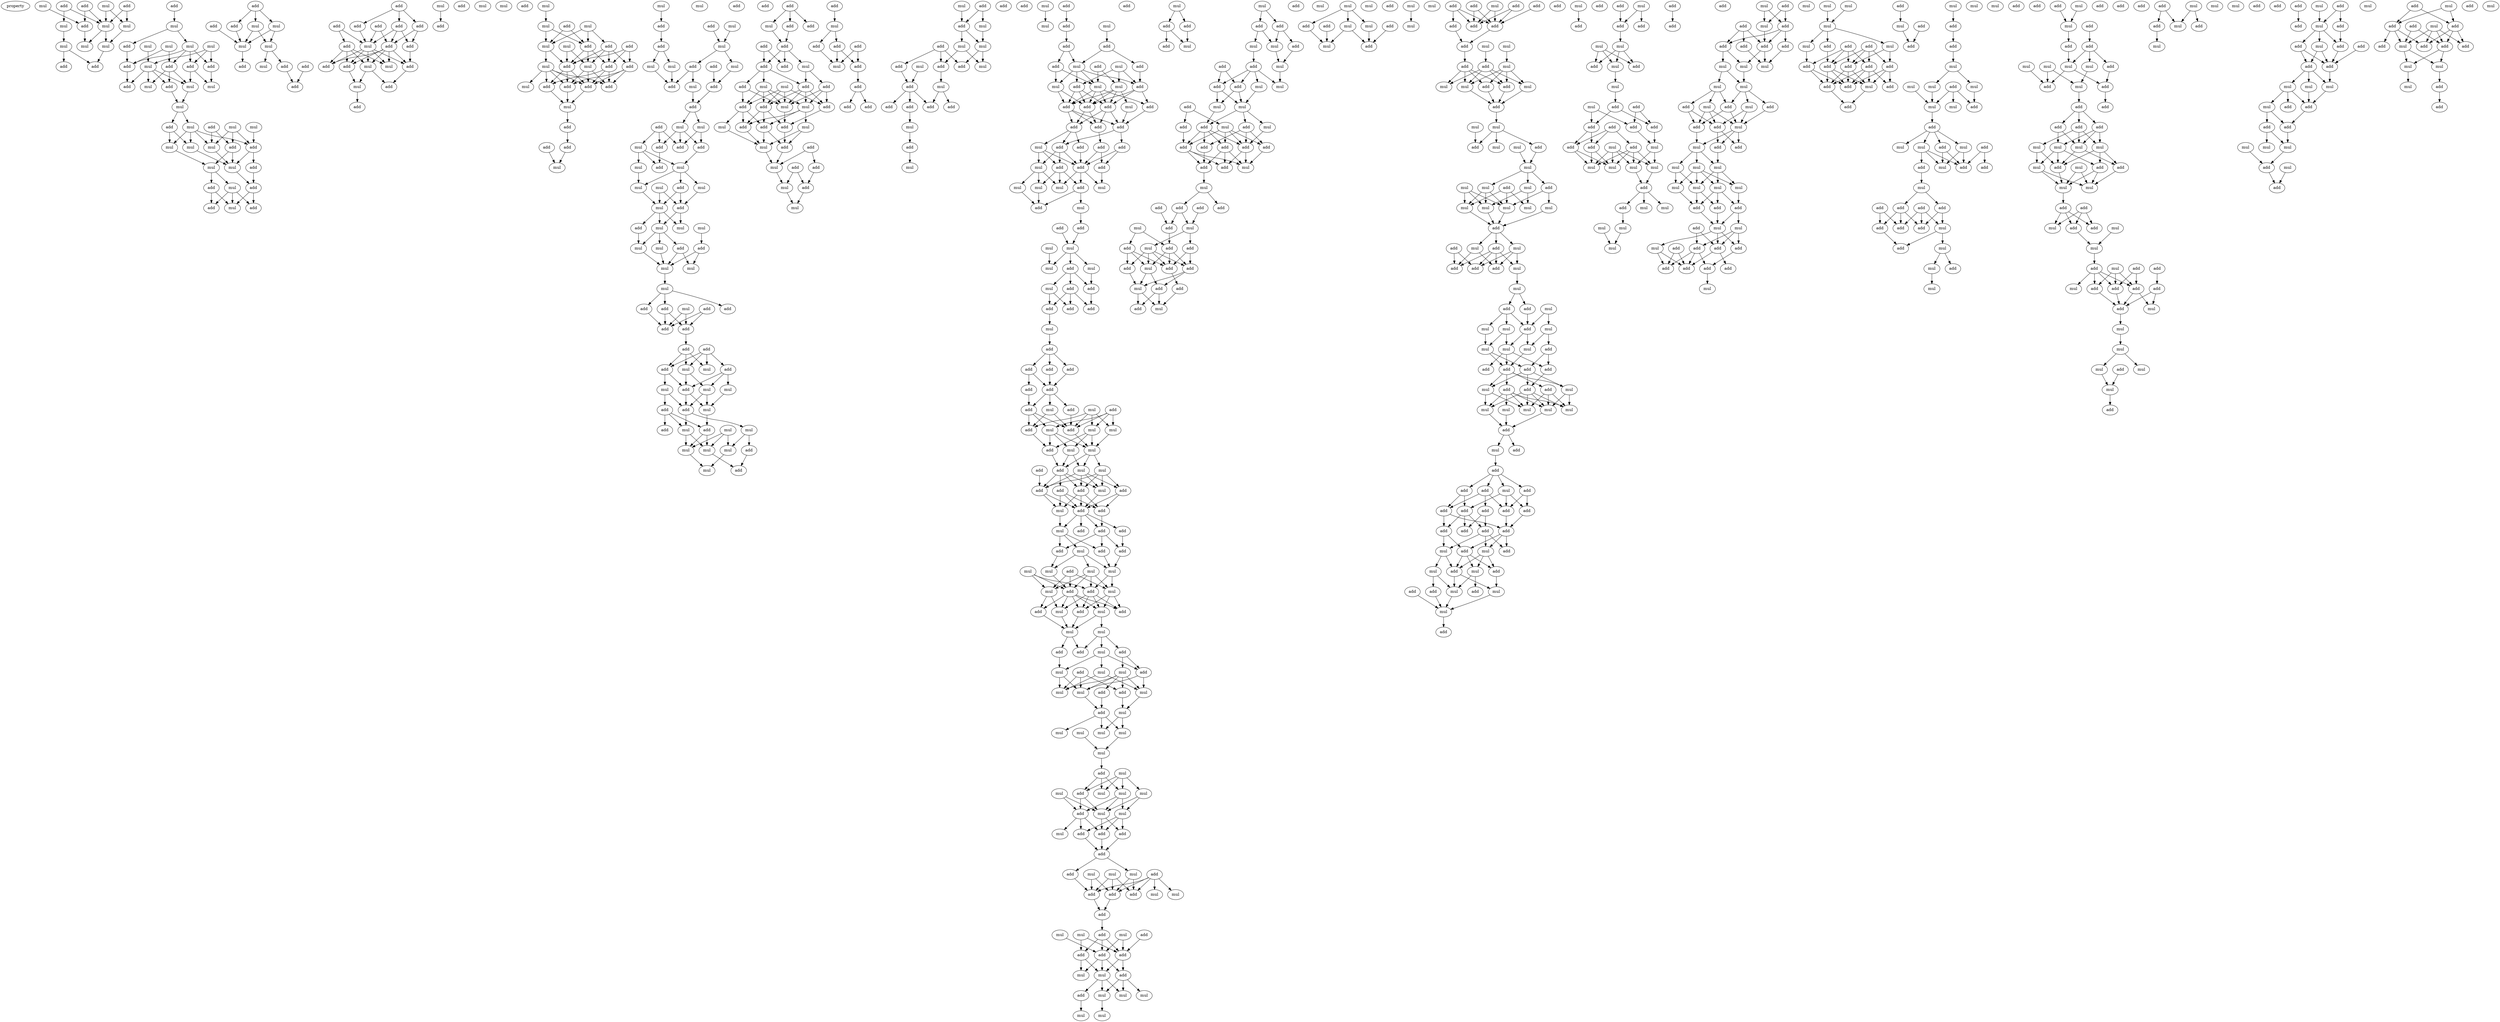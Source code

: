 digraph {
    node [fontcolor=black]
    property [mul=2,lf=1.3]
    0 [ label = mul ];
    1 [ label = add ];
    2 [ label = add ];
    3 [ label = add ];
    4 [ label = mul ];
    5 [ label = add ];
    6 [ label = mul ];
    7 [ label = mul ];
    8 [ label = mul ];
    9 [ label = mul ];
    10 [ label = mul ];
    11 [ label = mul ];
    12 [ label = add ];
    13 [ label = add ];
    14 [ label = add ];
    15 [ label = mul ];
    16 [ label = mul ];
    17 [ label = mul ];
    18 [ label = add ];
    19 [ label = mul ];
    20 [ label = mul ];
    21 [ label = add ];
    22 [ label = add ];
    23 [ label = add ];
    24 [ label = mul ];
    25 [ label = add ];
    26 [ label = mul ];
    27 [ label = mul ];
    28 [ label = add ];
    29 [ label = add ];
    30 [ label = mul ];
    31 [ label = mul ];
    32 [ label = mul ];
    33 [ label = add ];
    34 [ label = mul ];
    35 [ label = add ];
    36 [ label = mul ];
    37 [ label = mul ];
    38 [ label = mul ];
    39 [ label = mul ];
    40 [ label = add ];
    41 [ label = add ];
    42 [ label = mul ];
    43 [ label = add ];
    44 [ label = mul ];
    45 [ label = add ];
    46 [ label = add ];
    47 [ label = mul ];
    48 [ label = add ];
    49 [ label = mul ];
    50 [ label = add ];
    51 [ label = add ];
    52 [ label = mul ];
    53 [ label = add ];
    54 [ label = mul ];
    55 [ label = add ];
    56 [ label = mul ];
    57 [ label = mul ];
    58 [ label = mul ];
    59 [ label = add ];
    60 [ label = add ];
    61 [ label = add ];
    62 [ label = add ];
    63 [ label = add ];
    64 [ label = add ];
    65 [ label = add ];
    66 [ label = add ];
    67 [ label = add ];
    68 [ label = add ];
    69 [ label = mul ];
    70 [ label = add ];
    71 [ label = add ];
    72 [ label = add ];
    73 [ label = mul ];
    74 [ label = add ];
    75 [ label = add ];
    76 [ label = mul ];
    77 [ label = add ];
    78 [ label = mul ];
    79 [ label = add ];
    80 [ label = add ];
    81 [ label = mul ];
    82 [ label = add ];
    83 [ label = add ];
    84 [ label = mul ];
    85 [ label = mul ];
    86 [ label = add ];
    87 [ label = mul ];
    88 [ label = mul ];
    89 [ label = mul ];
    90 [ label = add ];
    91 [ label = add ];
    92 [ label = mul ];
    93 [ label = mul ];
    94 [ label = add ];
    95 [ label = add ];
    96 [ label = add ];
    97 [ label = mul ];
    98 [ label = add ];
    99 [ label = add ];
    100 [ label = mul ];
    101 [ label = add ];
    102 [ label = add ];
    103 [ label = add ];
    104 [ label = add ];
    105 [ label = mul ];
    106 [ label = mul ];
    107 [ label = add ];
    108 [ label = add ];
    109 [ label = add ];
    110 [ label = mul ];
    111 [ label = mul ];
    112 [ label = mul ];
    113 [ label = mul ];
    114 [ label = add ];
    115 [ label = add ];
    116 [ label = mul ];
    117 [ label = add ];
    118 [ label = mul ];
    119 [ label = mul ];
    120 [ label = add ];
    121 [ label = mul ];
    122 [ label = add ];
    123 [ label = mul ];
    124 [ label = add ];
    125 [ label = add ];
    126 [ label = add ];
    127 [ label = add ];
    128 [ label = mul ];
    129 [ label = mul ];
    130 [ label = add ];
    131 [ label = add ];
    132 [ label = add ];
    133 [ label = mul ];
    134 [ label = add ];
    135 [ label = mul ];
    136 [ label = mul ];
    137 [ label = add ];
    138 [ label = mul ];
    139 [ label = mul ];
    140 [ label = mul ];
    141 [ label = add ];
    142 [ label = add ];
    143 [ label = mul ];
    144 [ label = add ];
    145 [ label = mul ];
    146 [ label = mul ];
    147 [ label = mul ];
    148 [ label = add ];
    149 [ label = mul ];
    150 [ label = add ];
    151 [ label = mul ];
    152 [ label = mul ];
    153 [ label = mul ];
    154 [ label = mul ];
    155 [ label = mul ];
    156 [ label = add ];
    157 [ label = add ];
    158 [ label = add ];
    159 [ label = add ];
    160 [ label = add ];
    161 [ label = add ];
    162 [ label = add ];
    163 [ label = add ];
    164 [ label = add ];
    165 [ label = add ];
    166 [ label = mul ];
    167 [ label = mul ];
    168 [ label = mul ];
    169 [ label = add ];
    170 [ label = mul ];
    171 [ label = mul ];
    172 [ label = mul ];
    173 [ label = add ];
    174 [ label = add ];
    175 [ label = add ];
    176 [ label = mul ];
    177 [ label = add ];
    178 [ label = mul ];
    179 [ label = mul ];
    180 [ label = mul ];
    181 [ label = mul ];
    182 [ label = add ];
    183 [ label = mul ];
    184 [ label = mul ];
    185 [ label = add ];
    186 [ label = add ];
    187 [ label = add ];
    188 [ label = add ];
    189 [ label = mul ];
    190 [ label = add ];
    191 [ label = add ];
    192 [ label = add ];
    193 [ label = add ];
    194 [ label = add ];
    195 [ label = mul ];
    196 [ label = add ];
    197 [ label = add ];
    198 [ label = add ];
    199 [ label = mul ];
    200 [ label = mul ];
    201 [ label = add ];
    202 [ label = add ];
    203 [ label = add ];
    204 [ label = mul ];
    205 [ label = mul ];
    206 [ label = add ];
    207 [ label = mul ];
    208 [ label = mul ];
    209 [ label = add ];
    210 [ label = add ];
    211 [ label = add ];
    212 [ label = mul ];
    213 [ label = add ];
    214 [ label = add ];
    215 [ label = mul ];
    216 [ label = add ];
    217 [ label = mul ];
    218 [ label = add ];
    219 [ label = mul ];
    220 [ label = add ];
    221 [ label = mul ];
    222 [ label = add ];
    223 [ label = add ];
    224 [ label = add ];
    225 [ label = mul ];
    226 [ label = add ];
    227 [ label = add ];
    228 [ label = add ];
    229 [ label = mul ];
    230 [ label = add ];
    231 [ label = add ];
    232 [ label = add ];
    233 [ label = mul ];
    234 [ label = add ];
    235 [ label = mul ];
    236 [ label = mul ];
    237 [ label = add ];
    238 [ label = mul ];
    239 [ label = add ];
    240 [ label = mul ];
    241 [ label = add ];
    242 [ label = mul ];
    243 [ label = add ];
    244 [ label = add ];
    245 [ label = add ];
    246 [ label = add ];
    247 [ label = add ];
    248 [ label = mul ];
    249 [ label = add ];
    250 [ label = add ];
    251 [ label = add ];
    252 [ label = mul ];
    253 [ label = mul ];
    254 [ label = mul ];
    255 [ label = add ];
    256 [ label = add ];
    257 [ label = mul ];
    258 [ label = add ];
    259 [ label = add ];
    260 [ label = mul ];
    261 [ label = add ];
    262 [ label = mul ];
    263 [ label = add ];
    264 [ label = add ];
    265 [ label = mul ];
    266 [ label = mul ];
    267 [ label = add ];
    268 [ label = add ];
    269 [ label = mul ];
    270 [ label = add ];
    271 [ label = add ];
    272 [ label = mul ];
    273 [ label = add ];
    274 [ label = add ];
    275 [ label = add ];
    276 [ label = add ];
    277 [ label = add ];
    278 [ label = add ];
    279 [ label = add ];
    280 [ label = mul ];
    281 [ label = add ];
    282 [ label = add ];
    283 [ label = add ];
    284 [ label = add ];
    285 [ label = add ];
    286 [ label = mul ];
    287 [ label = mul ];
    288 [ label = mul ];
    289 [ label = mul ];
    290 [ label = add ];
    291 [ label = mul ];
    292 [ label = mul ];
    293 [ label = add ];
    294 [ label = add ];
    295 [ label = add ];
    296 [ label = mul ];
    297 [ label = mul ];
    298 [ label = mul ];
    299 [ label = mul ];
    300 [ label = add ];
    301 [ label = add ];
    302 [ label = mul ];
    303 [ label = add ];
    304 [ label = add ];
    305 [ label = add ];
    306 [ label = add ];
    307 [ label = mul ];
    308 [ label = add ];
    309 [ label = add ];
    310 [ label = add ];
    311 [ label = add ];
    312 [ label = add ];
    313 [ label = add ];
    314 [ label = add ];
    315 [ label = add ];
    316 [ label = mul ];
    317 [ label = mul ];
    318 [ label = add ];
    319 [ label = mul ];
    320 [ label = add ];
    321 [ label = mul ];
    322 [ label = mul ];
    323 [ label = add ];
    324 [ label = add ];
    325 [ label = mul ];
    326 [ label = mul ];
    327 [ label = mul ];
    328 [ label = add ];
    329 [ label = mul ];
    330 [ label = add ];
    331 [ label = add ];
    332 [ label = add ];
    333 [ label = mul ];
    334 [ label = add ];
    335 [ label = add ];
    336 [ label = add ];
    337 [ label = add ];
    338 [ label = mul ];
    339 [ label = add ];
    340 [ label = mul ];
    341 [ label = add ];
    342 [ label = add ];
    343 [ label = add ];
    344 [ label = add ];
    345 [ label = add ];
    346 [ label = mul ];
    347 [ label = mul ];
    348 [ label = mul ];
    349 [ label = mul ];
    350 [ label = add ];
    351 [ label = mul ];
    352 [ label = add ];
    353 [ label = mul ];
    354 [ label = mul ];
    355 [ label = add ];
    356 [ label = mul ];
    357 [ label = add ];
    358 [ label = add ];
    359 [ label = add ];
    360 [ label = mul ];
    361 [ label = mul ];
    362 [ label = mul ];
    363 [ label = add ];
    364 [ label = add ];
    365 [ label = add ];
    366 [ label = mul ];
    367 [ label = mul ];
    368 [ label = add ];
    369 [ label = add ];
    370 [ label = mul ];
    371 [ label = mul ];
    372 [ label = mul ];
    373 [ label = add ];
    374 [ label = mul ];
    375 [ label = mul ];
    376 [ label = add ];
    377 [ label = add ];
    378 [ label = mul ];
    379 [ label = mul ];
    380 [ label = add ];
    381 [ label = mul ];
    382 [ label = mul ];
    383 [ label = mul ];
    384 [ label = mul ];
    385 [ label = add ];
    386 [ label = mul ];
    387 [ label = mul ];
    388 [ label = mul ];
    389 [ label = mul ];
    390 [ label = mul ];
    391 [ label = add ];
    392 [ label = add ];
    393 [ label = mul ];
    394 [ label = mul ];
    395 [ label = add ];
    396 [ label = add ];
    397 [ label = add ];
    398 [ label = mul ];
    399 [ label = add ];
    400 [ label = add ];
    401 [ label = mul ];
    402 [ label = mul ];
    403 [ label = mul ];
    404 [ label = add ];
    405 [ label = add ];
    406 [ label = add ];
    407 [ label = add ];
    408 [ label = mul ];
    409 [ label = mul ];
    410 [ label = add ];
    411 [ label = mul ];
    412 [ label = mul ];
    413 [ label = add ];
    414 [ label = mul ];
    415 [ label = add ];
    416 [ label = add ];
    417 [ label = add ];
    418 [ label = add ];
    419 [ label = mul ];
    420 [ label = mul ];
    421 [ label = add ];
    422 [ label = mul ];
    423 [ label = mul ];
    424 [ label = add ];
    425 [ label = mul ];
    426 [ label = mul ];
    427 [ label = mul ];
    428 [ label = mul ];
    429 [ label = add ];
    430 [ label = add ];
    431 [ label = add ];
    432 [ label = mul ];
    433 [ label = mul ];
    434 [ label = add ];
    435 [ label = add ];
    436 [ label = add ];
    437 [ label = mul ];
    438 [ label = add ];
    439 [ label = mul ];
    440 [ label = mul ];
    441 [ label = add ];
    442 [ label = add ];
    443 [ label = add ];
    444 [ label = mul ];
    445 [ label = add ];
    446 [ label = mul ];
    447 [ label = mul ];
    448 [ label = add ];
    449 [ label = mul ];
    450 [ label = mul ];
    451 [ label = add ];
    452 [ label = mul ];
    453 [ label = add ];
    454 [ label = add ];
    455 [ label = add ];
    456 [ label = add ];
    457 [ label = add ];
    458 [ label = add ];
    459 [ label = add ];
    460 [ label = mul ];
    461 [ label = add ];
    462 [ label = add ];
    463 [ label = mul ];
    464 [ label = mul ];
    465 [ label = add ];
    466 [ label = add ];
    467 [ label = add ];
    468 [ label = add ];
    469 [ label = mul ];
    470 [ label = mul ];
    471 [ label = add ];
    472 [ label = mul ];
    473 [ label = add ];
    474 [ label = add ];
    475 [ label = add ];
    476 [ label = add ];
    477 [ label = add ];
    478 [ label = add ];
    479 [ label = mul ];
    480 [ label = mul ];
    481 [ label = add ];
    482 [ label = add ];
    483 [ label = add ];
    484 [ label = mul ];
    485 [ label = mul ];
    486 [ label = add ];
    487 [ label = add ];
    488 [ label = mul ];
    489 [ label = add ];
    490 [ label = mul ];
    491 [ label = mul ];
    492 [ label = add ];
    493 [ label = mul ];
    494 [ label = add ];
    495 [ label = mul ];
    496 [ label = mul ];
    497 [ label = mul ];
    498 [ label = add ];
    499 [ label = add ];
    500 [ label = mul ];
    501 [ label = add ];
    502 [ label = add ];
    503 [ label = add ];
    504 [ label = add ];
    505 [ label = add ];
    506 [ label = add ];
    507 [ label = mul ];
    508 [ label = mul ];
    509 [ label = mul ];
    510 [ label = add ];
    511 [ label = add ];
    512 [ label = mul ];
    513 [ label = mul ];
    514 [ label = add ];
    515 [ label = mul ];
    516 [ label = add ];
    517 [ label = add ];
    518 [ label = mul ];
    519 [ label = add ];
    520 [ label = mul ];
    521 [ label = mul ];
    522 [ label = mul ];
    523 [ label = add ];
    524 [ label = add ];
    525 [ label = mul ];
    526 [ label = add ];
    527 [ label = mul ];
    528 [ label = add ];
    529 [ label = add ];
    530 [ label = mul ];
    531 [ label = mul ];
    532 [ label = mul ];
    533 [ label = mul ];
    534 [ label = mul ];
    535 [ label = mul ];
    536 [ label = mul ];
    537 [ label = mul ];
    538 [ label = add ];
    539 [ label = add ];
    540 [ label = mul ];
    541 [ label = add ];
    542 [ label = mul ];
    543 [ label = add ];
    544 [ label = add ];
    545 [ label = add ];
    546 [ label = mul ];
    547 [ label = add ];
    548 [ label = mul ];
    549 [ label = add ];
    550 [ label = add ];
    551 [ label = mul ];
    552 [ label = mul ];
    553 [ label = mul ];
    554 [ label = mul ];
    555 [ label = add ];
    556 [ label = mul ];
    557 [ label = add ];
    558 [ label = mul ];
    559 [ label = mul ];
    560 [ label = add ];
    561 [ label = add ];
    562 [ label = add ];
    563 [ label = add ];
    564 [ label = add ];
    565 [ label = mul ];
    566 [ label = add ];
    567 [ label = mul ];
    568 [ label = add ];
    569 [ label = mul ];
    570 [ label = mul ];
    571 [ label = mul ];
    572 [ label = mul ];
    573 [ label = mul ];
    574 [ label = add ];
    575 [ label = mul ];
    576 [ label = add ];
    577 [ label = add ];
    578 [ label = add ];
    579 [ label = add ];
    580 [ label = add ];
    581 [ label = mul ];
    582 [ label = add ];
    583 [ label = add ];
    584 [ label = add ];
    585 [ label = add ];
    586 [ label = add ];
    587 [ label = add ];
    588 [ label = add ];
    589 [ label = add ];
    590 [ label = add ];
    591 [ label = add ];
    592 [ label = mul ];
    593 [ label = mul ];
    594 [ label = add ];
    595 [ label = mul ];
    596 [ label = add ];
    597 [ label = mul ];
    598 [ label = add ];
    599 [ label = add ];
    600 [ label = mul ];
    601 [ label = add ];
    602 [ label = add ];
    603 [ label = mul ];
    604 [ label = mul ];
    605 [ label = add ];
    606 [ label = add ];
    607 [ label = add ];
    608 [ label = mul ];
    609 [ label = add ];
    610 [ label = add ];
    611 [ label = add ];
    612 [ label = add ];
    613 [ label = mul ];
    614 [ label = mul ];
    615 [ label = add ];
    616 [ label = mul ];
    617 [ label = add ];
    618 [ label = mul ];
    619 [ label = mul ];
    620 [ label = add ];
    621 [ label = add ];
    622 [ label = add ];
    623 [ label = add ];
    624 [ label = add ];
    625 [ label = add ];
    626 [ label = add ];
    627 [ label = add ];
    628 [ label = mul ];
    629 [ label = add ];
    630 [ label = mul ];
    631 [ label = mul ];
    632 [ label = mul ];
    633 [ label = mul ];
    634 [ label = mul ];
    635 [ label = add ];
    636 [ label = add ];
    637 [ label = mul ];
    638 [ label = mul ];
    639 [ label = mul ];
    640 [ label = mul ];
    641 [ label = mul ];
    642 [ label = mul ];
    643 [ label = add ];
    644 [ label = add ];
    645 [ label = add ];
    646 [ label = mul ];
    647 [ label = add ];
    648 [ label = add ];
    649 [ label = add ];
    650 [ label = add ];
    651 [ label = mul ];
    652 [ label = mul ];
    653 [ label = mul ];
    654 [ label = mul ];
    655 [ label = mul ];
    656 [ label = mul ];
    657 [ label = mul ];
    658 [ label = add ];
    659 [ label = add ];
    660 [ label = mul ];
    661 [ label = add ];
    662 [ label = add ];
    663 [ label = add ];
    664 [ label = mul ];
    665 [ label = add ];
    666 [ label = mul ];
    667 [ label = add ];
    668 [ label = mul ];
    669 [ label = mul ];
    670 [ label = mul ];
    671 [ label = mul ];
    672 [ label = mul ];
    673 [ label = mul ];
    674 [ label = mul ];
    675 [ label = add ];
    676 [ label = add ];
    677 [ label = add ];
    678 [ label = mul ];
    679 [ label = add ];
    680 [ label = mul ];
    681 [ label = mul ];
    682 [ label = add ];
    683 [ label = add ];
    684 [ label = add ];
    685 [ label = add ];
    686 [ label = add ];
    687 [ label = add ];
    688 [ label = add ];
    689 [ label = add ];
    690 [ label = mul ];
    691 [ label = mul ];
    692 [ label = mul ];
    693 [ label = mul ];
    694 [ label = mul ];
    695 [ label = add ];
    696 [ label = add ];
    697 [ label = add ];
    698 [ label = mul ];
    699 [ label = add ];
    700 [ label = add ];
    701 [ label = add ];
    702 [ label = add ];
    703 [ label = add ];
    704 [ label = add ];
    705 [ label = mul ];
    706 [ label = add ];
    707 [ label = add ];
    708 [ label = add ];
    709 [ label = add ];
    710 [ label = mul ];
    711 [ label = mul ];
    712 [ label = add ];
    713 [ label = mul ];
    714 [ label = add ];
    715 [ label = add ];
    716 [ label = add ];
    717 [ label = mul ];
    718 [ label = mul ];
    719 [ label = mul ];
    720 [ label = mul ];
    721 [ label = add ];
    722 [ label = mul ];
    723 [ label = mul ];
    724 [ label = add ];
    725 [ label = mul ];
    726 [ label = add ];
    727 [ label = mul ];
    728 [ label = add ];
    729 [ label = add ];
    730 [ label = mul ];
    731 [ label = mul ];
    732 [ label = mul ];
    733 [ label = add ];
    734 [ label = add ];
    735 [ label = add ];
    736 [ label = mul ];
    737 [ label = add ];
    738 [ label = add ];
    739 [ label = add ];
    740 [ label = add ];
    741 [ label = add ];
    742 [ label = add ];
    743 [ label = add ];
    744 [ label = add ];
    745 [ label = mul ];
    746 [ label = add ];
    747 [ label = mul ];
    748 [ label = add ];
    749 [ label = mul ];
    750 [ label = add ];
    751 [ label = mul ];
    752 [ label = add ];
    753 [ label = mul ];
    754 [ label = add ];
    755 [ label = mul ];
    756 [ label = add ];
    757 [ label = add ];
    758 [ label = add ];
    759 [ label = add ];
    760 [ label = mul ];
    761 [ label = mul ];
    762 [ label = mul ];
    763 [ label = mul ];
    764 [ label = add ];
    765 [ label = add ];
    766 [ label = mul ];
    767 [ label = add ];
    768 [ label = add ];
    769 [ label = add ];
    770 [ label = add ];
    771 [ label = add ];
    772 [ label = mul ];
    773 [ label = mul ];
    774 [ label = mul ];
    775 [ label = mul ];
    776 [ label = add ];
    777 [ label = add ];
    778 [ label = add ];
    779 [ label = mul ];
    780 [ label = mul ];
    781 [ label = mul ];
    782 [ label = mul ];
    783 [ label = add ];
    784 [ label = add ];
    785 [ label = add ];
    786 [ label = mul ];
    787 [ label = add ];
    788 [ label = add ];
    789 [ label = mul ];
    790 [ label = mul ];
    791 [ label = add ];
    792 [ label = add ];
    793 [ label = mul ];
    794 [ label = add ];
    795 [ label = mul ];
    796 [ label = add ];
    797 [ label = add ];
    798 [ label = add ];
    799 [ label = add ];
    800 [ label = add ];
    801 [ label = mul ];
    802 [ label = mul ];
    803 [ label = mul ];
    804 [ label = add ];
    805 [ label = mul ];
    806 [ label = mul ];
    807 [ label = mul ];
    808 [ label = add ];
    809 [ label = add ];
    810 [ label = add ];
    811 [ label = mul ];
    812 [ label = mul ];
    813 [ label = mul ];
    814 [ label = add ];
    815 [ label = add ];
    816 [ label = mul ];
    817 [ label = add ];
    818 [ label = mul ];
    819 [ label = add ];
    820 [ label = add ];
    821 [ label = add ];
    822 [ label = add ];
    823 [ label = mul ];
    824 [ label = add ];
    825 [ label = mul ];
    826 [ label = add ];
    827 [ label = mul ];
    828 [ label = mul ];
    829 [ label = add ];
    830 [ label = add ];
    831 [ label = add ];
    832 [ label = add ];
    833 [ label = mul ];
    834 [ label = mul ];
    835 [ label = mul ];
    836 [ label = mul ];
    837 [ label = add ];
    838 [ label = add ];
    839 [ label = add ];
    840 [ label = add ];
    841 [ label = mul ];
    842 [ label = mul ];
    843 [ label = mul ];
    844 [ label = add ];
    845 [ label = mul ];
    846 [ label = add ];
    847 [ label = add ];
    848 [ label = mul ];
    849 [ label = add ];
    850 [ label = add ];
    851 [ label = mul ];
    852 [ label = add ];
    853 [ label = add ];
    854 [ label = add ];
    855 [ label = mul ];
    856 [ label = add ];
    857 [ label = add ];
    858 [ label = mul ];
    859 [ label = mul ];
    860 [ label = mul ];
    861 [ label = add ];
    862 [ label = add ];
    863 [ label = add ];
    864 [ label = mul ];
    0 -> 5 [ name = 0 ];
    1 -> 7 [ name = 1 ];
    1 -> 8 [ name = 2 ];
    2 -> 5 [ name = 3 ];
    2 -> 7 [ name = 4 ];
    3 -> 6 [ name = 5 ];
    3 -> 7 [ name = 6 ];
    4 -> 7 [ name = 7 ];
    4 -> 8 [ name = 8 ];
    5 -> 11 [ name = 9 ];
    6 -> 9 [ name = 10 ];
    7 -> 10 [ name = 11 ];
    7 -> 11 [ name = 12 ];
    8 -> 10 [ name = 13 ];
    9 -> 13 [ name = 14 ];
    9 -> 14 [ name = 15 ];
    10 -> 14 [ name = 16 ];
    12 -> 15 [ name = 17 ];
    15 -> 17 [ name = 18 ];
    15 -> 18 [ name = 19 ];
    16 -> 22 [ name = 20 ];
    16 -> 25 [ name = 21 ];
    17 -> 21 [ name = 22 ];
    17 -> 22 [ name = 23 ];
    17 -> 23 [ name = 24 ];
    17 -> 25 [ name = 25 ];
    18 -> 25 [ name = 26 ];
    19 -> 21 [ name = 27 ];
    19 -> 23 [ name = 28 ];
    19 -> 24 [ name = 29 ];
    20 -> 24 [ name = 30 ];
    21 -> 27 [ name = 31 ];
    21 -> 30 [ name = 32 ];
    22 -> 26 [ name = 33 ];
    22 -> 27 [ name = 34 ];
    22 -> 29 [ name = 35 ];
    23 -> 30 [ name = 36 ];
    24 -> 26 [ name = 37 ];
    24 -> 27 [ name = 38 ];
    24 -> 28 [ name = 39 ];
    24 -> 29 [ name = 40 ];
    25 -> 28 [ name = 41 ];
    27 -> 31 [ name = 42 ];
    29 -> 31 [ name = 43 ];
    31 -> 34 [ name = 44 ];
    31 -> 35 [ name = 45 ];
    32 -> 41 [ name = 46 ];
    33 -> 37 [ name = 47 ];
    33 -> 40 [ name = 48 ];
    34 -> 37 [ name = 49 ];
    34 -> 38 [ name = 50 ];
    34 -> 39 [ name = 51 ];
    34 -> 41 [ name = 52 ];
    35 -> 38 [ name = 53 ];
    35 -> 39 [ name = 54 ];
    36 -> 37 [ name = 55 ];
    36 -> 40 [ name = 56 ];
    36 -> 41 [ name = 57 ];
    37 -> 44 [ name = 58 ];
    38 -> 42 [ name = 59 ];
    39 -> 44 [ name = 60 ];
    40 -> 42 [ name = 61 ];
    40 -> 44 [ name = 62 ];
    41 -> 43 [ name = 63 ];
    41 -> 44 [ name = 64 ];
    42 -> 45 [ name = 65 ];
    42 -> 47 [ name = 66 ];
    43 -> 46 [ name = 67 ];
    44 -> 46 [ name = 68 ];
    45 -> 49 [ name = 69 ];
    45 -> 50 [ name = 70 ];
    46 -> 48 [ name = 71 ];
    46 -> 49 [ name = 72 ];
    47 -> 48 [ name = 73 ];
    47 -> 49 [ name = 74 ];
    47 -> 50 [ name = 75 ];
    51 -> 52 [ name = 76 ];
    51 -> 54 [ name = 77 ];
    51 -> 55 [ name = 78 ];
    52 -> 56 [ name = 79 ];
    52 -> 57 [ name = 80 ];
    53 -> 56 [ name = 81 ];
    54 -> 56 [ name = 82 ];
    54 -> 57 [ name = 83 ];
    55 -> 56 [ name = 84 ];
    56 -> 60 [ name = 85 ];
    57 -> 58 [ name = 86 ];
    57 -> 59 [ name = 87 ];
    59 -> 62 [ name = 88 ];
    61 -> 62 [ name = 89 ];
    63 -> 65 [ name = 90 ];
    63 -> 66 [ name = 91 ];
    63 -> 67 [ name = 92 ];
    64 -> 69 [ name = 93 ];
    64 -> 72 [ name = 94 ];
    65 -> 69 [ name = 95 ];
    66 -> 70 [ name = 96 ];
    66 -> 71 [ name = 97 ];
    67 -> 69 [ name = 98 ];
    67 -> 70 [ name = 99 ];
    67 -> 71 [ name = 100 ];
    68 -> 69 [ name = 101 ];
    68 -> 70 [ name = 102 ];
    69 -> 73 [ name = 103 ];
    69 -> 74 [ name = 104 ];
    69 -> 75 [ name = 105 ];
    69 -> 76 [ name = 106 ];
    69 -> 77 [ name = 107 ];
    70 -> 73 [ name = 108 ];
    70 -> 74 [ name = 109 ];
    70 -> 75 [ name = 110 ];
    70 -> 76 [ name = 111 ];
    70 -> 77 [ name = 112 ];
    71 -> 77 [ name = 113 ];
    72 -> 73 [ name = 114 ];
    72 -> 74 [ name = 115 ];
    72 -> 75 [ name = 116 ];
    72 -> 76 [ name = 117 ];
    75 -> 78 [ name = 118 ];
    76 -> 78 [ name = 119 ];
    76 -> 79 [ name = 120 ];
    77 -> 79 [ name = 121 ];
    78 -> 80 [ name = 122 ];
    81 -> 83 [ name = 123 ];
    87 -> 89 [ name = 124 ];
    88 -> 91 [ name = 125 ];
    88 -> 92 [ name = 126 ];
    88 -> 94 [ name = 127 ];
    89 -> 91 [ name = 128 ];
    89 -> 92 [ name = 129 ];
    90 -> 91 [ name = 130 ];
    90 -> 92 [ name = 131 ];
    91 -> 96 [ name = 132 ];
    91 -> 98 [ name = 133 ];
    91 -> 100 [ name = 134 ];
    92 -> 96 [ name = 135 ];
    92 -> 97 [ name = 136 ];
    93 -> 96 [ name = 137 ];
    93 -> 100 [ name = 138 ];
    94 -> 96 [ name = 139 ];
    94 -> 98 [ name = 140 ];
    94 -> 99 [ name = 141 ];
    94 -> 100 [ name = 142 ];
    95 -> 96 [ name = 143 ];
    95 -> 98 [ name = 144 ];
    95 -> 99 [ name = 145 ];
    96 -> 102 [ name = 146 ];
    96 -> 103 [ name = 147 ];
    96 -> 104 [ name = 148 ];
    97 -> 101 [ name = 149 ];
    97 -> 102 [ name = 150 ];
    97 -> 103 [ name = 151 ];
    97 -> 104 [ name = 152 ];
    97 -> 105 [ name = 153 ];
    98 -> 101 [ name = 154 ];
    98 -> 102 [ name = 155 ];
    98 -> 103 [ name = 156 ];
    99 -> 101 [ name = 157 ];
    99 -> 102 [ name = 158 ];
    99 -> 104 [ name = 159 ];
    100 -> 101 [ name = 160 ];
    100 -> 102 [ name = 161 ];
    100 -> 104 [ name = 162 ];
    102 -> 106 [ name = 163 ];
    103 -> 106 [ name = 164 ];
    104 -> 106 [ name = 165 ];
    106 -> 107 [ name = 166 ];
    107 -> 109 [ name = 167 ];
    108 -> 110 [ name = 168 ];
    109 -> 110 [ name = 169 ];
    111 -> 115 [ name = 170 ];
    113 -> 116 [ name = 171 ];
    114 -> 116 [ name = 172 ];
    115 -> 117 [ name = 173 ];
    116 -> 121 [ name = 174 ];
    116 -> 122 [ name = 175 ];
    117 -> 118 [ name = 176 ];
    117 -> 119 [ name = 177 ];
    118 -> 125 [ name = 178 ];
    119 -> 125 [ name = 179 ];
    120 -> 124 [ name = 180 ];
    121 -> 124 [ name = 181 ];
    122 -> 123 [ name = 182 ];
    122 -> 125 [ name = 183 ];
    123 -> 126 [ name = 184 ];
    124 -> 126 [ name = 185 ];
    126 -> 128 [ name = 186 ];
    126 -> 129 [ name = 187 ];
    127 -> 130 [ name = 188 ];
    127 -> 132 [ name = 189 ];
    127 -> 133 [ name = 190 ];
    128 -> 131 [ name = 191 ];
    128 -> 132 [ name = 192 ];
    129 -> 130 [ name = 193 ];
    129 -> 131 [ name = 194 ];
    129 -> 132 [ name = 195 ];
    130 -> 134 [ name = 196 ];
    131 -> 135 [ name = 197 ];
    133 -> 134 [ name = 198 ];
    133 -> 135 [ name = 199 ];
    133 -> 136 [ name = 200 ];
    135 -> 137 [ name = 201 ];
    135 -> 139 [ name = 202 ];
    135 -> 140 [ name = 203 ];
    136 -> 140 [ name = 204 ];
    137 -> 142 [ name = 205 ];
    137 -> 143 [ name = 206 ];
    138 -> 142 [ name = 207 ];
    138 -> 143 [ name = 208 ];
    139 -> 142 [ name = 209 ];
    140 -> 143 [ name = 210 ];
    142 -> 146 [ name = 211 ];
    142 -> 147 [ name = 212 ];
    143 -> 144 [ name = 213 ];
    143 -> 146 [ name = 214 ];
    143 -> 147 [ name = 215 ];
    144 -> 151 [ name = 216 ];
    145 -> 150 [ name = 217 ];
    147 -> 148 [ name = 218 ];
    147 -> 149 [ name = 219 ];
    147 -> 151 [ name = 220 ];
    148 -> 152 [ name = 221 ];
    148 -> 153 [ name = 222 ];
    149 -> 152 [ name = 223 ];
    150 -> 152 [ name = 224 ];
    150 -> 153 [ name = 225 ];
    151 -> 152 [ name = 226 ];
    152 -> 154 [ name = 227 ];
    154 -> 156 [ name = 228 ];
    154 -> 158 [ name = 229 ];
    154 -> 159 [ name = 230 ];
    155 -> 160 [ name = 231 ];
    155 -> 161 [ name = 232 ];
    156 -> 161 [ name = 233 ];
    157 -> 160 [ name = 234 ];
    157 -> 161 [ name = 235 ];
    159 -> 160 [ name = 236 ];
    159 -> 161 [ name = 237 ];
    160 -> 162 [ name = 238 ];
    162 -> 164 [ name = 239 ];
    162 -> 166 [ name = 240 ];
    162 -> 167 [ name = 241 ];
    163 -> 164 [ name = 242 ];
    163 -> 165 [ name = 243 ];
    163 -> 166 [ name = 244 ];
    163 -> 167 [ name = 245 ];
    164 -> 169 [ name = 246 ];
    164 -> 170 [ name = 247 ];
    165 -> 168 [ name = 248 ];
    165 -> 169 [ name = 249 ];
    165 -> 171 [ name = 250 ];
    167 -> 168 [ name = 251 ];
    167 -> 169 [ name = 252 ];
    168 -> 172 [ name = 253 ];
    168 -> 174 [ name = 254 ];
    169 -> 172 [ name = 255 ];
    169 -> 174 [ name = 256 ];
    170 -> 173 [ name = 257 ];
    170 -> 174 [ name = 258 ];
    171 -> 172 [ name = 259 ];
    172 -> 175 [ name = 260 ];
    173 -> 175 [ name = 261 ];
    173 -> 177 [ name = 262 ];
    173 -> 179 [ name = 263 ];
    174 -> 178 [ name = 264 ];
    174 -> 179 [ name = 265 ];
    175 -> 181 [ name = 266 ];
    175 -> 183 [ name = 267 ];
    176 -> 180 [ name = 268 ];
    176 -> 181 [ name = 269 ];
    176 -> 183 [ name = 270 ];
    178 -> 180 [ name = 271 ];
    178 -> 182 [ name = 272 ];
    179 -> 181 [ name = 273 ];
    179 -> 183 [ name = 274 ];
    180 -> 184 [ name = 275 ];
    181 -> 184 [ name = 276 ];
    182 -> 185 [ name = 277 ];
    183 -> 185 [ name = 278 ];
    187 -> 188 [ name = 279 ];
    187 -> 189 [ name = 280 ];
    187 -> 190 [ name = 281 ];
    188 -> 192 [ name = 282 ];
    189 -> 192 [ name = 283 ];
    191 -> 193 [ name = 284 ];
    191 -> 194 [ name = 285 ];
    192 -> 193 [ name = 286 ];
    192 -> 194 [ name = 287 ];
    192 -> 195 [ name = 288 ];
    194 -> 197 [ name = 289 ];
    194 -> 198 [ name = 290 ];
    194 -> 199 [ name = 291 ];
    195 -> 196 [ name = 292 ];
    195 -> 198 [ name = 293 ];
    196 -> 202 [ name = 294 ];
    196 -> 204 [ name = 295 ];
    196 -> 205 [ name = 296 ];
    197 -> 201 [ name = 297 ];
    197 -> 204 [ name = 298 ];
    198 -> 202 [ name = 299 ];
    198 -> 203 [ name = 300 ];
    198 -> 204 [ name = 301 ];
    198 -> 205 [ name = 302 ];
    199 -> 201 [ name = 303 ];
    199 -> 203 [ name = 304 ];
    199 -> 204 [ name = 305 ];
    199 -> 205 [ name = 306 ];
    200 -> 201 [ name = 307 ];
    200 -> 202 [ name = 308 ];
    200 -> 203 [ name = 309 ];
    200 -> 204 [ name = 310 ];
    201 -> 206 [ name = 311 ];
    201 -> 207 [ name = 312 ];
    201 -> 209 [ name = 313 ];
    202 -> 210 [ name = 314 ];
    203 -> 206 [ name = 315 ];
    203 -> 209 [ name = 316 ];
    203 -> 210 [ name = 317 ];
    204 -> 210 [ name = 318 ];
    205 -> 206 [ name = 319 ];
    205 -> 208 [ name = 320 ];
    205 -> 209 [ name = 321 ];
    206 -> 212 [ name = 322 ];
    206 -> 213 [ name = 323 ];
    207 -> 212 [ name = 324 ];
    208 -> 212 [ name = 325 ];
    208 -> 213 [ name = 326 ];
    209 -> 212 [ name = 327 ];
    210 -> 213 [ name = 328 ];
    211 -> 214 [ name = 329 ];
    211 -> 215 [ name = 330 ];
    212 -> 215 [ name = 331 ];
    213 -> 215 [ name = 332 ];
    214 -> 218 [ name = 333 ];
    215 -> 217 [ name = 334 ];
    216 -> 217 [ name = 335 ];
    216 -> 218 [ name = 336 ];
    217 -> 219 [ name = 337 ];
    218 -> 219 [ name = 338 ];
    220 -> 221 [ name = 339 ];
    221 -> 223 [ name = 340 ];
    221 -> 224 [ name = 341 ];
    222 -> 225 [ name = 342 ];
    222 -> 226 [ name = 343 ];
    223 -> 225 [ name = 344 ];
    223 -> 226 [ name = 345 ];
    224 -> 225 [ name = 346 ];
    226 -> 227 [ name = 347 ];
    227 -> 228 [ name = 348 ];
    227 -> 230 [ name = 349 ];
    229 -> 232 [ name = 350 ];
    231 -> 232 [ name = 351 ];
    231 -> 233 [ name = 352 ];
    232 -> 235 [ name = 353 ];
    232 -> 236 [ name = 354 ];
    233 -> 235 [ name = 355 ];
    234 -> 237 [ name = 356 ];
    234 -> 239 [ name = 357 ];
    234 -> 241 [ name = 358 ];
    235 -> 237 [ name = 359 ];
    235 -> 238 [ name = 360 ];
    236 -> 238 [ name = 361 ];
    236 -> 239 [ name = 362 ];
    239 -> 242 [ name = 363 ];
    240 -> 243 [ name = 364 ];
    241 -> 243 [ name = 365 ];
    242 -> 244 [ name = 366 ];
    242 -> 247 [ name = 367 ];
    243 -> 245 [ name = 368 ];
    243 -> 246 [ name = 369 ];
    243 -> 247 [ name = 370 ];
    246 -> 248 [ name = 371 ];
    248 -> 250 [ name = 372 ];
    250 -> 252 [ name = 373 ];
    253 -> 254 [ name = 374 ];
    255 -> 256 [ name = 375 ];
    256 -> 258 [ name = 376 ];
    257 -> 259 [ name = 377 ];
    258 -> 260 [ name = 378 ];
    258 -> 264 [ name = 379 ];
    259 -> 260 [ name = 380 ];
    259 -> 261 [ name = 381 ];
    260 -> 265 [ name = 382 ];
    260 -> 266 [ name = 383 ];
    260 -> 267 [ name = 384 ];
    260 -> 268 [ name = 385 ];
    261 -> 268 [ name = 386 ];
    262 -> 267 [ name = 387 ];
    262 -> 268 [ name = 388 ];
    262 -> 269 [ name = 389 ];
    263 -> 266 [ name = 390 ];
    263 -> 269 [ name = 391 ];
    264 -> 265 [ name = 392 ];
    264 -> 266 [ name = 393 ];
    265 -> 271 [ name = 394 ];
    265 -> 274 [ name = 395 ];
    266 -> 270 [ name = 396 ];
    266 -> 271 [ name = 397 ];
    266 -> 273 [ name = 398 ];
    266 -> 274 [ name = 399 ];
    267 -> 270 [ name = 400 ];
    267 -> 271 [ name = 401 ];
    267 -> 274 [ name = 402 ];
    268 -> 270 [ name = 403 ];
    268 -> 273 [ name = 404 ];
    268 -> 274 [ name = 405 ];
    269 -> 270 [ name = 406 ];
    269 -> 271 [ name = 407 ];
    269 -> 272 [ name = 408 ];
    269 -> 274 [ name = 409 ];
    270 -> 275 [ name = 410 ];
    270 -> 276 [ name = 411 ];
    270 -> 277 [ name = 412 ];
    271 -> 275 [ name = 413 ];
    271 -> 276 [ name = 414 ];
    271 -> 277 [ name = 415 ];
    272 -> 276 [ name = 416 ];
    273 -> 276 [ name = 417 ];
    274 -> 275 [ name = 418 ];
    274 -> 277 [ name = 419 ];
    275 -> 278 [ name = 420 ];
    276 -> 281 [ name = 421 ];
    276 -> 282 [ name = 422 ];
    277 -> 279 [ name = 423 ];
    277 -> 280 [ name = 424 ];
    277 -> 281 [ name = 425 ];
    278 -> 283 [ name = 426 ];
    278 -> 285 [ name = 427 ];
    279 -> 283 [ name = 428 ];
    280 -> 283 [ name = 429 ];
    280 -> 284 [ name = 430 ];
    280 -> 286 [ name = 431 ];
    281 -> 283 [ name = 432 ];
    281 -> 284 [ name = 433 ];
    281 -> 286 [ name = 434 ];
    282 -> 283 [ name = 435 ];
    282 -> 285 [ name = 436 ];
    283 -> 288 [ name = 437 ];
    283 -> 289 [ name = 438 ];
    283 -> 290 [ name = 439 ];
    284 -> 288 [ name = 440 ];
    284 -> 290 [ name = 441 ];
    284 -> 291 [ name = 442 ];
    285 -> 289 [ name = 443 ];
    286 -> 287 [ name = 444 ];
    286 -> 288 [ name = 445 ];
    286 -> 291 [ name = 446 ];
    287 -> 293 [ name = 447 ];
    290 -> 292 [ name = 448 ];
    290 -> 293 [ name = 449 ];
    291 -> 293 [ name = 450 ];
    292 -> 295 [ name = 451 ];
    294 -> 296 [ name = 452 ];
    295 -> 296 [ name = 453 ];
    296 -> 298 [ name = 454 ];
    296 -> 299 [ name = 455 ];
    296 -> 300 [ name = 456 ];
    297 -> 298 [ name = 457 ];
    299 -> 301 [ name = 458 ];
    300 -> 301 [ name = 459 ];
    300 -> 302 [ name = 460 ];
    300 -> 303 [ name = 461 ];
    301 -> 305 [ name = 462 ];
    302 -> 304 [ name = 463 ];
    302 -> 306 [ name = 464 ];
    303 -> 304 [ name = 465 ];
    303 -> 305 [ name = 466 ];
    303 -> 306 [ name = 467 ];
    306 -> 307 [ name = 468 ];
    307 -> 308 [ name = 469 ];
    308 -> 309 [ name = 470 ];
    308 -> 310 [ name = 471 ];
    308 -> 311 [ name = 472 ];
    309 -> 312 [ name = 473 ];
    310 -> 312 [ name = 474 ];
    310 -> 313 [ name = 475 ];
    311 -> 312 [ name = 476 ];
    312 -> 315 [ name = 477 ];
    312 -> 316 [ name = 478 ];
    312 -> 318 [ name = 479 ];
    313 -> 315 [ name = 480 ];
    314 -> 319 [ name = 481 ];
    314 -> 320 [ name = 482 ];
    314 -> 321 [ name = 483 ];
    314 -> 322 [ name = 484 ];
    315 -> 320 [ name = 485 ];
    315 -> 322 [ name = 486 ];
    315 -> 323 [ name = 487 ];
    316 -> 320 [ name = 488 ];
    316 -> 323 [ name = 489 ];
    317 -> 319 [ name = 490 ];
    317 -> 320 [ name = 491 ];
    317 -> 321 [ name = 492 ];
    317 -> 323 [ name = 493 ];
    318 -> 320 [ name = 494 ];
    319 -> 324 [ name = 495 ];
    319 -> 325 [ name = 496 ];
    319 -> 326 [ name = 497 ];
    320 -> 326 [ name = 498 ];
    321 -> 326 [ name = 499 ];
    322 -> 324 [ name = 500 ];
    322 -> 325 [ name = 501 ];
    322 -> 326 [ name = 502 ];
    323 -> 324 [ name = 503 ];
    324 -> 330 [ name = 504 ];
    325 -> 327 [ name = 505 ];
    325 -> 330 [ name = 506 ];
    326 -> 327 [ name = 507 ];
    326 -> 329 [ name = 508 ];
    326 -> 330 [ name = 509 ];
    327 -> 332 [ name = 510 ];
    327 -> 333 [ name = 511 ];
    327 -> 334 [ name = 512 ];
    327 -> 335 [ name = 513 ];
    328 -> 335 [ name = 514 ];
    329 -> 332 [ name = 515 ];
    329 -> 333 [ name = 516 ];
    329 -> 334 [ name = 517 ];
    329 -> 335 [ name = 518 ];
    330 -> 331 [ name = 519 ];
    330 -> 332 [ name = 520 ];
    330 -> 333 [ name = 521 ];
    330 -> 335 [ name = 522 ];
    331 -> 336 [ name = 523 ];
    331 -> 337 [ name = 524 ];
    331 -> 338 [ name = 525 ];
    332 -> 336 [ name = 526 ];
    332 -> 337 [ name = 527 ];
    332 -> 338 [ name = 528 ];
    333 -> 337 [ name = 529 ];
    334 -> 336 [ name = 530 ];
    334 -> 337 [ name = 531 ];
    335 -> 337 [ name = 532 ];
    335 -> 338 [ name = 533 ];
    336 -> 341 [ name = 534 ];
    337 -> 339 [ name = 535 ];
    337 -> 340 [ name = 536 ];
    337 -> 341 [ name = 537 ];
    337 -> 342 [ name = 538 ];
    338 -> 340 [ name = 539 ];
    339 -> 343 [ name = 540 ];
    340 -> 344 [ name = 541 ];
    340 -> 345 [ name = 542 ];
    340 -> 346 [ name = 543 ];
    341 -> 343 [ name = 544 ];
    341 -> 344 [ name = 545 ];
    341 -> 345 [ name = 546 ];
    343 -> 347 [ name = 547 ];
    344 -> 347 [ name = 548 ];
    345 -> 348 [ name = 549 ];
    346 -> 347 [ name = 550 ];
    346 -> 348 [ name = 551 ];
    346 -> 351 [ name = 552 ];
    347 -> 352 [ name = 553 ];
    347 -> 354 [ name = 554 ];
    348 -> 355 [ name = 555 ];
    349 -> 352 [ name = 556 ];
    349 -> 353 [ name = 557 ];
    349 -> 355 [ name = 558 ];
    350 -> 353 [ name = 559 ];
    350 -> 354 [ name = 560 ];
    350 -> 355 [ name = 561 ];
    351 -> 352 [ name = 562 ];
    351 -> 353 [ name = 563 ];
    351 -> 354 [ name = 564 ];
    351 -> 355 [ name = 565 ];
    352 -> 356 [ name = 566 ];
    352 -> 357 [ name = 567 ];
    352 -> 359 [ name = 568 ];
    352 -> 360 [ name = 569 ];
    353 -> 356 [ name = 570 ];
    353 -> 358 [ name = 571 ];
    354 -> 357 [ name = 572 ];
    354 -> 359 [ name = 573 ];
    354 -> 360 [ name = 574 ];
    355 -> 356 [ name = 575 ];
    355 -> 357 [ name = 576 ];
    355 -> 358 [ name = 577 ];
    355 -> 359 [ name = 578 ];
    355 -> 360 [ name = 579 ];
    356 -> 361 [ name = 580 ];
    358 -> 361 [ name = 581 ];
    359 -> 361 [ name = 582 ];
    360 -> 361 [ name = 583 ];
    360 -> 362 [ name = 584 ];
    361 -> 364 [ name = 585 ];
    361 -> 365 [ name = 586 ];
    362 -> 363 [ name = 587 ];
    362 -> 365 [ name = 588 ];
    362 -> 366 [ name = 589 ];
    363 -> 368 [ name = 590 ];
    363 -> 370 [ name = 591 ];
    364 -> 367 [ name = 592 ];
    366 -> 367 [ name = 593 ];
    366 -> 368 [ name = 594 ];
    366 -> 371 [ name = 595 ];
    367 -> 372 [ name = 596 ];
    367 -> 375 [ name = 597 ];
    368 -> 372 [ name = 598 ];
    368 -> 374 [ name = 599 ];
    369 -> 372 [ name = 600 ];
    369 -> 373 [ name = 601 ];
    369 -> 375 [ name = 602 ];
    370 -> 372 [ name = 603 ];
    370 -> 373 [ name = 604 ];
    370 -> 374 [ name = 605 ];
    370 -> 375 [ name = 606 ];
    370 -> 376 [ name = 607 ];
    371 -> 374 [ name = 608 ];
    371 -> 375 [ name = 609 ];
    372 -> 377 [ name = 610 ];
    373 -> 378 [ name = 611 ];
    374 -> 378 [ name = 612 ];
    376 -> 377 [ name = 613 ];
    377 -> 381 [ name = 614 ];
    377 -> 382 [ name = 615 ];
    377 -> 383 [ name = 616 ];
    378 -> 381 [ name = 617 ];
    378 -> 382 [ name = 618 ];
    379 -> 384 [ name = 619 ];
    382 -> 384 [ name = 620 ];
    384 -> 385 [ name = 621 ];
    385 -> 388 [ name = 622 ];
    385 -> 390 [ name = 623 ];
    385 -> 391 [ name = 624 ];
    386 -> 387 [ name = 625 ];
    386 -> 388 [ name = 626 ];
    386 -> 390 [ name = 627 ];
    386 -> 391 [ name = 628 ];
    387 -> 393 [ name = 629 ];
    387 -> 394 [ name = 630 ];
    388 -> 392 [ name = 631 ];
    388 -> 393 [ name = 632 ];
    388 -> 394 [ name = 633 ];
    389 -> 392 [ name = 634 ];
    389 -> 393 [ name = 635 ];
    391 -> 392 [ name = 636 ];
    391 -> 393 [ name = 637 ];
    392 -> 395 [ name = 638 ];
    392 -> 397 [ name = 639 ];
    392 -> 398 [ name = 640 ];
    393 -> 395 [ name = 641 ];
    393 -> 396 [ name = 642 ];
    394 -> 395 [ name = 643 ];
    394 -> 396 [ name = 644 ];
    394 -> 397 [ name = 645 ];
    395 -> 399 [ name = 646 ];
    396 -> 399 [ name = 647 ];
    397 -> 399 [ name = 648 ];
    399 -> 400 [ name = 649 ];
    399 -> 402 [ name = 650 ];
    400 -> 406 [ name = 651 ];
    401 -> 405 [ name = 652 ];
    401 -> 406 [ name = 653 ];
    402 -> 405 [ name = 654 ];
    402 -> 407 [ name = 655 ];
    403 -> 405 [ name = 656 ];
    403 -> 406 [ name = 657 ];
    403 -> 407 [ name = 658 ];
    404 -> 405 [ name = 659 ];
    404 -> 406 [ name = 660 ];
    404 -> 407 [ name = 661 ];
    404 -> 408 [ name = 662 ];
    404 -> 409 [ name = 663 ];
    405 -> 410 [ name = 664 ];
    406 -> 410 [ name = 665 ];
    410 -> 415 [ name = 666 ];
    411 -> 417 [ name = 667 ];
    411 -> 418 [ name = 668 ];
    412 -> 417 [ name = 669 ];
    413 -> 418 [ name = 670 ];
    414 -> 416 [ name = 671 ];
    414 -> 418 [ name = 672 ];
    415 -> 416 [ name = 673 ];
    415 -> 417 [ name = 674 ];
    415 -> 418 [ name = 675 ];
    416 -> 419 [ name = 676 ];
    416 -> 420 [ name = 677 ];
    417 -> 419 [ name = 678 ];
    417 -> 420 [ name = 679 ];
    417 -> 421 [ name = 680 ];
    418 -> 419 [ name = 681 ];
    418 -> 421 [ name = 682 ];
    419 -> 422 [ name = 683 ];
    419 -> 423 [ name = 684 ];
    419 -> 424 [ name = 685 ];
    421 -> 422 [ name = 686 ];
    421 -> 423 [ name = 687 ];
    421 -> 425 [ name = 688 ];
    423 -> 426 [ name = 689 ];
    424 -> 427 [ name = 690 ];
    428 -> 429 [ name = 691 ];
    428 -> 430 [ name = 692 ];
    429 -> 431 [ name = 693 ];
    429 -> 432 [ name = 694 ];
    430 -> 432 [ name = 695 ];
    433 -> 435 [ name = 696 ];
    433 -> 436 [ name = 697 ];
    435 -> 437 [ name = 698 ];
    435 -> 439 [ name = 699 ];
    436 -> 438 [ name = 700 ];
    436 -> 439 [ name = 701 ];
    437 -> 442 [ name = 702 ];
    438 -> 440 [ name = 703 ];
    439 -> 440 [ name = 704 ];
    440 -> 446 [ name = 705 ];
    441 -> 443 [ name = 706 ];
    441 -> 445 [ name = 707 ];
    442 -> 443 [ name = 708 ];
    442 -> 444 [ name = 709 ];
    442 -> 445 [ name = 710 ];
    442 -> 446 [ name = 711 ];
    443 -> 447 [ name = 712 ];
    443 -> 449 [ name = 713 ];
    444 -> 449 [ name = 714 ];
    445 -> 447 [ name = 715 ];
    445 -> 449 [ name = 716 ];
    447 -> 451 [ name = 717 ];
    448 -> 452 [ name = 718 ];
    448 -> 453 [ name = 719 ];
    449 -> 450 [ name = 720 ];
    449 -> 451 [ name = 721 ];
    449 -> 454 [ name = 722 ];
    450 -> 459 [ name = 723 ];
    451 -> 455 [ name = 724 ];
    451 -> 456 [ name = 725 ];
    451 -> 458 [ name = 726 ];
    451 -> 459 [ name = 727 ];
    452 -> 455 [ name = 728 ];
    452 -> 456 [ name = 729 ];
    452 -> 457 [ name = 730 ];
    452 -> 459 [ name = 731 ];
    453 -> 455 [ name = 732 ];
    454 -> 457 [ name = 733 ];
    454 -> 458 [ name = 734 ];
    454 -> 459 [ name = 735 ];
    455 -> 460 [ name = 736 ];
    455 -> 461 [ name = 737 ];
    455 -> 462 [ name = 738 ];
    456 -> 460 [ name = 739 ];
    456 -> 461 [ name = 740 ];
    456 -> 462 [ name = 741 ];
    457 -> 460 [ name = 742 ];
    458 -> 462 [ name = 743 ];
    459 -> 460 [ name = 744 ];
    459 -> 461 [ name = 745 ];
    462 -> 463 [ name = 746 ];
    463 -> 465 [ name = 747 ];
    463 -> 467 [ name = 748 ];
    465 -> 469 [ name = 749 ];
    465 -> 471 [ name = 750 ];
    466 -> 471 [ name = 751 ];
    468 -> 469 [ name = 752 ];
    469 -> 472 [ name = 753 ];
    469 -> 475 [ name = 754 ];
    470 -> 473 [ name = 755 ];
    470 -> 474 [ name = 756 ];
    471 -> 473 [ name = 757 ];
    472 -> 476 [ name = 758 ];
    472 -> 477 [ name = 759 ];
    472 -> 478 [ name = 760 ];
    472 -> 479 [ name = 761 ];
    473 -> 476 [ name = 762 ];
    473 -> 477 [ name = 763 ];
    473 -> 479 [ name = 764 ];
    474 -> 477 [ name = 765 ];
    474 -> 478 [ name = 766 ];
    474 -> 479 [ name = 767 ];
    475 -> 476 [ name = 768 ];
    475 -> 477 [ name = 769 ];
    476 -> 480 [ name = 770 ];
    476 -> 481 [ name = 771 ];
    477 -> 482 [ name = 772 ];
    478 -> 480 [ name = 773 ];
    479 -> 480 [ name = 774 ];
    479 -> 481 [ name = 775 ];
    480 -> 483 [ name = 776 ];
    480 -> 484 [ name = 777 ];
    481 -> 483 [ name = 778 ];
    481 -> 484 [ name = 779 ];
    482 -> 484 [ name = 780 ];
    485 -> 488 [ name = 781 ];
    485 -> 489 [ name = 782 ];
    485 -> 490 [ name = 783 ];
    486 -> 492 [ name = 784 ];
    487 -> 491 [ name = 785 ];
    488 -> 491 [ name = 786 ];
    488 -> 492 [ name = 787 ];
    489 -> 491 [ name = 788 ];
    490 -> 492 [ name = 789 ];
    495 -> 497 [ name = 790 ];
    498 -> 503 [ name = 791 ];
    498 -> 505 [ name = 792 ];
    499 -> 503 [ name = 793 ];
    499 -> 504 [ name = 794 ];
    499 -> 505 [ name = 795 ];
    500 -> 503 [ name = 796 ];
    500 -> 505 [ name = 797 ];
    501 -> 505 [ name = 798 ];
    502 -> 503 [ name = 799 ];
    502 -> 505 [ name = 800 ];
    504 -> 506 [ name = 801 ];
    505 -> 506 [ name = 802 ];
    506 -> 510 [ name = 803 ];
    507 -> 511 [ name = 804 ];
    508 -> 509 [ name = 805 ];
    509 -> 512 [ name = 806 ];
    509 -> 513 [ name = 807 ];
    509 -> 514 [ name = 808 ];
    509 -> 516 [ name = 809 ];
    510 -> 512 [ name = 810 ];
    510 -> 514 [ name = 811 ];
    510 -> 515 [ name = 812 ];
    510 -> 516 [ name = 813 ];
    511 -> 512 [ name = 814 ];
    511 -> 513 [ name = 815 ];
    511 -> 514 [ name = 816 ];
    511 -> 515 [ name = 817 ];
    512 -> 517 [ name = 818 ];
    513 -> 517 [ name = 819 ];
    514 -> 517 [ name = 820 ];
    516 -> 517 [ name = 821 ];
    517 -> 520 [ name = 822 ];
    518 -> 524 [ name = 823 ];
    520 -> 524 [ name = 824 ];
    520 -> 525 [ name = 825 ];
    520 -> 526 [ name = 826 ];
    521 -> 523 [ name = 827 ];
    522 -> 527 [ name = 828 ];
    526 -> 527 [ name = 829 ];
    527 -> 528 [ name = 830 ];
    527 -> 531 [ name = 831 ];
    527 -> 532 [ name = 832 ];
    528 -> 534 [ name = 833 ];
    528 -> 536 [ name = 834 ];
    529 -> 533 [ name = 835 ];
    529 -> 536 [ name = 836 ];
    529 -> 537 [ name = 837 ];
    530 -> 533 [ name = 838 ];
    530 -> 535 [ name = 839 ];
    530 -> 536 [ name = 840 ];
    531 -> 535 [ name = 841 ];
    531 -> 537 [ name = 842 ];
    532 -> 533 [ name = 843 ];
    532 -> 535 [ name = 844 ];
    532 -> 536 [ name = 845 ];
    533 -> 538 [ name = 846 ];
    534 -> 538 [ name = 847 ];
    535 -> 538 [ name = 848 ];
    536 -> 538 [ name = 849 ];
    538 -> 540 [ name = 850 ];
    538 -> 541 [ name = 851 ];
    538 -> 542 [ name = 852 ];
    539 -> 543 [ name = 853 ];
    539 -> 547 [ name = 854 ];
    540 -> 543 [ name = 855 ];
    540 -> 544 [ name = 856 ];
    540 -> 546 [ name = 857 ];
    541 -> 543 [ name = 858 ];
    541 -> 544 [ name = 859 ];
    541 -> 546 [ name = 860 ];
    541 -> 547 [ name = 861 ];
    542 -> 544 [ name = 862 ];
    542 -> 547 [ name = 863 ];
    546 -> 548 [ name = 864 ];
    548 -> 549 [ name = 865 ];
    548 -> 550 [ name = 866 ];
    549 -> 553 [ name = 867 ];
    549 -> 554 [ name = 868 ];
    549 -> 555 [ name = 869 ];
    550 -> 555 [ name = 870 ];
    551 -> 552 [ name = 871 ];
    551 -> 555 [ name = 872 ];
    552 -> 557 [ name = 873 ];
    552 -> 558 [ name = 874 ];
    553 -> 556 [ name = 875 ];
    553 -> 559 [ name = 876 ];
    554 -> 559 [ name = 877 ];
    555 -> 556 [ name = 878 ];
    555 -> 558 [ name = 879 ];
    556 -> 560 [ name = 880 ];
    556 -> 561 [ name = 881 ];
    556 -> 562 [ name = 882 ];
    557 -> 562 [ name = 883 ];
    557 -> 563 [ name = 884 ];
    558 -> 560 [ name = 885 ];
    559 -> 560 [ name = 886 ];
    559 -> 563 [ name = 887 ];
    560 -> 565 [ name = 888 ];
    560 -> 566 [ name = 889 ];
    560 -> 567 [ name = 890 ];
    560 -> 568 [ name = 891 ];
    562 -> 564 [ name = 892 ];
    563 -> 564 [ name = 893 ];
    563 -> 565 [ name = 894 ];
    563 -> 567 [ name = 895 ];
    564 -> 569 [ name = 896 ];
    564 -> 570 [ name = 897 ];
    564 -> 572 [ name = 898 ];
    564 -> 573 [ name = 899 ];
    565 -> 570 [ name = 900 ];
    565 -> 573 [ name = 901 ];
    566 -> 569 [ name = 902 ];
    566 -> 572 [ name = 903 ];
    566 -> 573 [ name = 904 ];
    567 -> 569 [ name = 905 ];
    567 -> 572 [ name = 906 ];
    568 -> 569 [ name = 907 ];
    568 -> 570 [ name = 908 ];
    568 -> 571 [ name = 909 ];
    568 -> 572 [ name = 910 ];
    568 -> 573 [ name = 911 ];
    569 -> 574 [ name = 912 ];
    570 -> 574 [ name = 913 ];
    571 -> 574 [ name = 914 ];
    574 -> 575 [ name = 915 ];
    574 -> 576 [ name = 916 ];
    575 -> 577 [ name = 917 ];
    577 -> 578 [ name = 918 ];
    577 -> 579 [ name = 919 ];
    577 -> 580 [ name = 920 ];
    577 -> 581 [ name = 921 ];
    578 -> 584 [ name = 922 ];
    578 -> 585 [ name = 923 ];
    579 -> 583 [ name = 924 ];
    579 -> 586 [ name = 925 ];
    580 -> 582 [ name = 926 ];
    580 -> 583 [ name = 927 ];
    580 -> 585 [ name = 928 ];
    581 -> 583 [ name = 929 ];
    581 -> 584 [ name = 930 ];
    581 -> 586 [ name = 931 ];
    582 -> 587 [ name = 932 ];
    582 -> 589 [ name = 933 ];
    583 -> 590 [ name = 934 ];
    584 -> 587 [ name = 935 ];
    584 -> 588 [ name = 936 ];
    584 -> 589 [ name = 937 ];
    585 -> 588 [ name = 938 ];
    585 -> 590 [ name = 939 ];
    586 -> 590 [ name = 940 ];
    588 -> 591 [ name = 941 ];
    588 -> 592 [ name = 942 ];
    589 -> 592 [ name = 943 ];
    589 -> 593 [ name = 944 ];
    589 -> 594 [ name = 945 ];
    590 -> 591 [ name = 946 ];
    590 -> 593 [ name = 947 ];
    590 -> 594 [ name = 948 ];
    591 -> 595 [ name = 949 ];
    591 -> 596 [ name = 950 ];
    591 -> 598 [ name = 951 ];
    592 -> 597 [ name = 952 ];
    592 -> 598 [ name = 953 ];
    593 -> 595 [ name = 954 ];
    593 -> 596 [ name = 955 ];
    593 -> 598 [ name = 956 ];
    595 -> 599 [ name = 957 ];
    595 -> 603 [ name = 958 ];
    596 -> 600 [ name = 959 ];
    597 -> 601 [ name = 960 ];
    597 -> 603 [ name = 961 ];
    598 -> 600 [ name = 962 ];
    598 -> 603 [ name = 963 ];
    600 -> 604 [ name = 964 ];
    601 -> 604 [ name = 965 ];
    602 -> 604 [ name = 966 ];
    603 -> 604 [ name = 967 ];
    604 -> 605 [ name = 968 ];
    606 -> 610 [ name = 969 ];
    607 -> 611 [ name = 970 ];
    608 -> 609 [ name = 971 ];
    608 -> 610 [ name = 972 ];
    610 -> 614 [ name = 973 ];
    613 -> 615 [ name = 974 ];
    613 -> 616 [ name = 975 ];
    613 -> 617 [ name = 976 ];
    614 -> 615 [ name = 977 ];
    614 -> 616 [ name = 978 ];
    614 -> 617 [ name = 979 ];
    616 -> 618 [ name = 980 ];
    618 -> 620 [ name = 981 ];
    619 -> 623 [ name = 982 ];
    619 -> 624 [ name = 983 ];
    620 -> 623 [ name = 984 ];
    620 -> 625 [ name = 985 ];
    621 -> 624 [ name = 986 ];
    621 -> 625 [ name = 987 ];
    622 -> 626 [ name = 988 ];
    622 -> 627 [ name = 989 ];
    622 -> 629 [ name = 990 ];
    623 -> 627 [ name = 991 ];
    623 -> 629 [ name = 992 ];
    624 -> 630 [ name = 993 ];
    625 -> 630 [ name = 994 ];
    626 -> 631 [ name = 995 ];
    626 -> 632 [ name = 996 ];
    626 -> 633 [ name = 997 ];
    626 -> 634 [ name = 998 ];
    627 -> 631 [ name = 999 ];
    627 -> 633 [ name = 1000 ];
    628 -> 631 [ name = 1001 ];
    628 -> 632 [ name = 1002 ];
    628 -> 633 [ name = 1003 ];
    628 -> 634 [ name = 1004 ];
    629 -> 631 [ name = 1005 ];
    629 -> 633 [ name = 1006 ];
    630 -> 632 [ name = 1007 ];
    630 -> 634 [ name = 1008 ];
    632 -> 635 [ name = 1009 ];
    634 -> 635 [ name = 1010 ];
    635 -> 636 [ name = 1011 ];
    635 -> 637 [ name = 1012 ];
    635 -> 638 [ name = 1013 ];
    636 -> 640 [ name = 1014 ];
    639 -> 642 [ name = 1015 ];
    640 -> 642 [ name = 1016 ];
    641 -> 645 [ name = 1017 ];
    641 -> 646 [ name = 1018 ];
    643 -> 645 [ name = 1019 ];
    643 -> 646 [ name = 1020 ];
    644 -> 647 [ name = 1021 ];
    644 -> 648 [ name = 1022 ];
    644 -> 649 [ name = 1023 ];
    645 -> 647 [ name = 1024 ];
    645 -> 649 [ name = 1025 ];
    645 -> 650 [ name = 1026 ];
    646 -> 649 [ name = 1027 ];
    647 -> 651 [ name = 1028 ];
    647 -> 652 [ name = 1029 ];
    648 -> 653 [ name = 1030 ];
    649 -> 652 [ name = 1031 ];
    649 -> 653 [ name = 1032 ];
    650 -> 653 [ name = 1033 ];
    651 -> 655 [ name = 1034 ];
    651 -> 656 [ name = 1035 ];
    652 -> 655 [ name = 1036 ];
    655 -> 658 [ name = 1037 ];
    655 -> 660 [ name = 1038 ];
    655 -> 661 [ name = 1039 ];
    656 -> 657 [ name = 1040 ];
    656 -> 659 [ name = 1041 ];
    656 -> 661 [ name = 1042 ];
    657 -> 662 [ name = 1043 ];
    657 -> 663 [ name = 1044 ];
    657 -> 664 [ name = 1045 ];
    658 -> 664 [ name = 1046 ];
    659 -> 662 [ name = 1047 ];
    659 -> 663 [ name = 1048 ];
    660 -> 663 [ name = 1049 ];
    660 -> 664 [ name = 1050 ];
    661 -> 662 [ name = 1051 ];
    661 -> 664 [ name = 1052 ];
    662 -> 666 [ name = 1053 ];
    663 -> 665 [ name = 1054 ];
    663 -> 667 [ name = 1055 ];
    664 -> 665 [ name = 1056 ];
    664 -> 666 [ name = 1057 ];
    664 -> 667 [ name = 1058 ];
    666 -> 668 [ name = 1059 ];
    666 -> 669 [ name = 1060 ];
    666 -> 670 [ name = 1061 ];
    667 -> 670 [ name = 1062 ];
    668 -> 671 [ name = 1063 ];
    668 -> 672 [ name = 1064 ];
    668 -> 673 [ name = 1065 ];
    668 -> 674 [ name = 1066 ];
    669 -> 671 [ name = 1067 ];
    669 -> 674 [ name = 1068 ];
    670 -> 672 [ name = 1069 ];
    670 -> 673 [ name = 1070 ];
    670 -> 674 [ name = 1071 ];
    671 -> 675 [ name = 1072 ];
    672 -> 675 [ name = 1073 ];
    672 -> 676 [ name = 1074 ];
    672 -> 677 [ name = 1075 ];
    673 -> 677 [ name = 1076 ];
    674 -> 675 [ name = 1077 ];
    674 -> 676 [ name = 1078 ];
    675 -> 678 [ name = 1079 ];
    676 -> 678 [ name = 1080 ];
    677 -> 678 [ name = 1081 ];
    677 -> 680 [ name = 1082 ];
    678 -> 681 [ name = 1083 ];
    678 -> 682 [ name = 1084 ];
    678 -> 683 [ name = 1085 ];
    679 -> 682 [ name = 1086 ];
    679 -> 684 [ name = 1087 ];
    680 -> 682 [ name = 1088 ];
    680 -> 683 [ name = 1089 ];
    680 -> 684 [ name = 1090 ];
    681 -> 686 [ name = 1091 ];
    681 -> 687 [ name = 1092 ];
    682 -> 687 [ name = 1093 ];
    682 -> 689 [ name = 1094 ];
    683 -> 688 [ name = 1095 ];
    684 -> 686 [ name = 1096 ];
    684 -> 687 [ name = 1097 ];
    684 -> 688 [ name = 1098 ];
    685 -> 686 [ name = 1099 ];
    685 -> 687 [ name = 1100 ];
    688 -> 690 [ name = 1101 ];
    691 -> 693 [ name = 1102 ];
    692 -> 693 [ name = 1103 ];
    693 -> 694 [ name = 1104 ];
    693 -> 697 [ name = 1105 ];
    693 -> 698 [ name = 1106 ];
    694 -> 699 [ name = 1107 ];
    694 -> 700 [ name = 1108 ];
    695 -> 699 [ name = 1109 ];
    695 -> 701 [ name = 1110 ];
    695 -> 702 [ name = 1111 ];
    695 -> 703 [ name = 1112 ];
    696 -> 699 [ name = 1113 ];
    696 -> 700 [ name = 1114 ];
    696 -> 701 [ name = 1115 ];
    696 -> 702 [ name = 1116 ];
    697 -> 701 [ name = 1117 ];
    698 -> 703 [ name = 1118 ];
    699 -> 705 [ name = 1119 ];
    699 -> 706 [ name = 1120 ];
    699 -> 707 [ name = 1121 ];
    700 -> 704 [ name = 1122 ];
    700 -> 705 [ name = 1123 ];
    700 -> 706 [ name = 1124 ];
    701 -> 705 [ name = 1125 ];
    701 -> 706 [ name = 1126 ];
    701 -> 707 [ name = 1127 ];
    702 -> 704 [ name = 1128 ];
    702 -> 705 [ name = 1129 ];
    702 -> 706 [ name = 1130 ];
    702 -> 707 [ name = 1131 ];
    703 -> 706 [ name = 1132 ];
    703 -> 707 [ name = 1133 ];
    705 -> 708 [ name = 1134 ];
    707 -> 708 [ name = 1135 ];
    709 -> 710 [ name = 1136 ];
    710 -> 714 [ name = 1137 ];
    711 -> 715 [ name = 1138 ];
    712 -> 714 [ name = 1139 ];
    715 -> 716 [ name = 1140 ];
    716 -> 717 [ name = 1141 ];
    717 -> 719 [ name = 1142 ];
    717 -> 720 [ name = 1143 ];
    718 -> 725 [ name = 1144 ];
    719 -> 725 [ name = 1145 ];
    720 -> 724 [ name = 1146 ];
    721 -> 723 [ name = 1147 ];
    721 -> 724 [ name = 1148 ];
    721 -> 725 [ name = 1149 ];
    725 -> 726 [ name = 1150 ];
    726 -> 727 [ name = 1151 ];
    726 -> 728 [ name = 1152 ];
    726 -> 730 [ name = 1153 ];
    726 -> 731 [ name = 1154 ];
    727 -> 732 [ name = 1155 ];
    727 -> 734 [ name = 1156 ];
    728 -> 732 [ name = 1157 ];
    728 -> 734 [ name = 1158 ];
    729 -> 734 [ name = 1159 ];
    729 -> 735 [ name = 1160 ];
    731 -> 732 [ name = 1161 ];
    731 -> 733 [ name = 1162 ];
    731 -> 734 [ name = 1163 ];
    733 -> 736 [ name = 1164 ];
    736 -> 737 [ name = 1165 ];
    736 -> 739 [ name = 1166 ];
    737 -> 742 [ name = 1167 ];
    737 -> 743 [ name = 1168 ];
    737 -> 744 [ name = 1169 ];
    738 -> 742 [ name = 1170 ];
    738 -> 744 [ name = 1171 ];
    738 -> 745 [ name = 1172 ];
    739 -> 744 [ name = 1173 ];
    739 -> 745 [ name = 1174 ];
    740 -> 742 [ name = 1175 ];
    740 -> 743 [ name = 1176 ];
    743 -> 746 [ name = 1177 ];
    745 -> 746 [ name = 1178 ];
    745 -> 747 [ name = 1179 ];
    747 -> 749 [ name = 1180 ];
    747 -> 750 [ name = 1181 ];
    749 -> 751 [ name = 1182 ];
    752 -> 755 [ name = 1183 ];
    753 -> 755 [ name = 1184 ];
    754 -> 758 [ name = 1185 ];
    755 -> 757 [ name = 1186 ];
    757 -> 761 [ name = 1187 ];
    758 -> 759 [ name = 1188 ];
    758 -> 760 [ name = 1189 ];
    758 -> 761 [ name = 1190 ];
    759 -> 765 [ name = 1191 ];
    760 -> 766 [ name = 1192 ];
    761 -> 764 [ name = 1193 ];
    761 -> 765 [ name = 1194 ];
    762 -> 764 [ name = 1195 ];
    762 -> 766 [ name = 1196 ];
    763 -> 764 [ name = 1197 ];
    765 -> 768 [ name = 1198 ];
    766 -> 767 [ name = 1199 ];
    767 -> 769 [ name = 1200 ];
    767 -> 770 [ name = 1201 ];
    767 -> 771 [ name = 1202 ];
    769 -> 772 [ name = 1203 ];
    769 -> 773 [ name = 1204 ];
    769 -> 775 [ name = 1205 ];
    770 -> 773 [ name = 1206 ];
    770 -> 775 [ name = 1207 ];
    771 -> 772 [ name = 1208 ];
    771 -> 773 [ name = 1209 ];
    771 -> 774 [ name = 1210 ];
    772 -> 776 [ name = 1211 ];
    772 -> 777 [ name = 1212 ];
    772 -> 778 [ name = 1213 ];
    773 -> 776 [ name = 1214 ];
    773 -> 778 [ name = 1215 ];
    774 -> 776 [ name = 1216 ];
    774 -> 780 [ name = 1217 ];
    775 -> 776 [ name = 1218 ];
    775 -> 777 [ name = 1219 ];
    775 -> 780 [ name = 1220 ];
    776 -> 782 [ name = 1221 ];
    777 -> 781 [ name = 1222 ];
    777 -> 782 [ name = 1223 ];
    778 -> 781 [ name = 1224 ];
    779 -> 781 [ name = 1225 ];
    779 -> 782 [ name = 1226 ];
    780 -> 781 [ name = 1227 ];
    780 -> 782 [ name = 1228 ];
    782 -> 783 [ name = 1229 ];
    783 -> 785 [ name = 1230 ];
    783 -> 786 [ name = 1231 ];
    783 -> 788 [ name = 1232 ];
    784 -> 785 [ name = 1233 ];
    784 -> 786 [ name = 1234 ];
    784 -> 788 [ name = 1235 ];
    788 -> 790 [ name = 1236 ];
    789 -> 790 [ name = 1237 ];
    790 -> 792 [ name = 1238 ];
    791 -> 796 [ name = 1239 ];
    792 -> 795 [ name = 1240 ];
    792 -> 797 [ name = 1241 ];
    792 -> 798 [ name = 1242 ];
    792 -> 799 [ name = 1243 ];
    793 -> 797 [ name = 1244 ];
    793 -> 798 [ name = 1245 ];
    793 -> 799 [ name = 1246 ];
    794 -> 797 [ name = 1247 ];
    794 -> 799 [ name = 1248 ];
    796 -> 800 [ name = 1249 ];
    796 -> 801 [ name = 1250 ];
    797 -> 800 [ name = 1251 ];
    798 -> 800 [ name = 1252 ];
    799 -> 800 [ name = 1253 ];
    799 -> 801 [ name = 1254 ];
    800 -> 802 [ name = 1255 ];
    802 -> 803 [ name = 1256 ];
    803 -> 805 [ name = 1257 ];
    803 -> 806 [ name = 1258 ];
    804 -> 807 [ name = 1259 ];
    806 -> 807 [ name = 1260 ];
    807 -> 809 [ name = 1261 ];
    810 -> 815 [ name = 1262 ];
    810 -> 816 [ name = 1263 ];
    811 -> 816 [ name = 1264 ];
    811 -> 817 [ name = 1265 ];
    815 -> 818 [ name = 1266 ];
    820 -> 822 [ name = 1267 ];
    821 -> 824 [ name = 1268 ];
    821 -> 825 [ name = 1269 ];
    823 -> 825 [ name = 1270 ];
    824 -> 826 [ name = 1271 ];
    825 -> 826 [ name = 1272 ];
    825 -> 827 [ name = 1273 ];
    825 -> 830 [ name = 1274 ];
    826 -> 831 [ name = 1275 ];
    827 -> 831 [ name = 1276 ];
    827 -> 832 [ name = 1277 ];
    829 -> 831 [ name = 1278 ];
    830 -> 831 [ name = 1279 ];
    830 -> 832 [ name = 1280 ];
    831 -> 833 [ name = 1281 ];
    832 -> 833 [ name = 1282 ];
    832 -> 834 [ name = 1283 ];
    832 -> 835 [ name = 1284 ];
    833 -> 837 [ name = 1285 ];
    834 -> 836 [ name = 1286 ];
    834 -> 837 [ name = 1287 ];
    834 -> 838 [ name = 1288 ];
    835 -> 837 [ name = 1289 ];
    836 -> 839 [ name = 1290 ];
    836 -> 840 [ name = 1291 ];
    837 -> 839 [ name = 1292 ];
    839 -> 843 [ name = 1293 ];
    840 -> 842 [ name = 1294 ];
    840 -> 843 [ name = 1295 ];
    841 -> 844 [ name = 1296 ];
    843 -> 844 [ name = 1297 ];
    844 -> 846 [ name = 1298 ];
    845 -> 846 [ name = 1299 ];
    847 -> 849 [ name = 1300 ];
    847 -> 852 [ name = 1301 ];
    848 -> 849 [ name = 1302 ];
    848 -> 852 [ name = 1303 ];
    849 -> 853 [ name = 1304 ];
    849 -> 855 [ name = 1305 ];
    849 -> 857 [ name = 1306 ];
    850 -> 854 [ name = 1307 ];
    850 -> 855 [ name = 1308 ];
    851 -> 854 [ name = 1309 ];
    851 -> 855 [ name = 1310 ];
    851 -> 856 [ name = 1311 ];
    851 -> 857 [ name = 1312 ];
    852 -> 854 [ name = 1313 ];
    852 -> 856 [ name = 1314 ];
    852 -> 857 [ name = 1315 ];
    854 -> 858 [ name = 1316 ];
    854 -> 859 [ name = 1317 ];
    855 -> 858 [ name = 1318 ];
    855 -> 859 [ name = 1319 ];
    858 -> 860 [ name = 1320 ];
    859 -> 861 [ name = 1321 ];
    861 -> 862 [ name = 1322 ];
}

